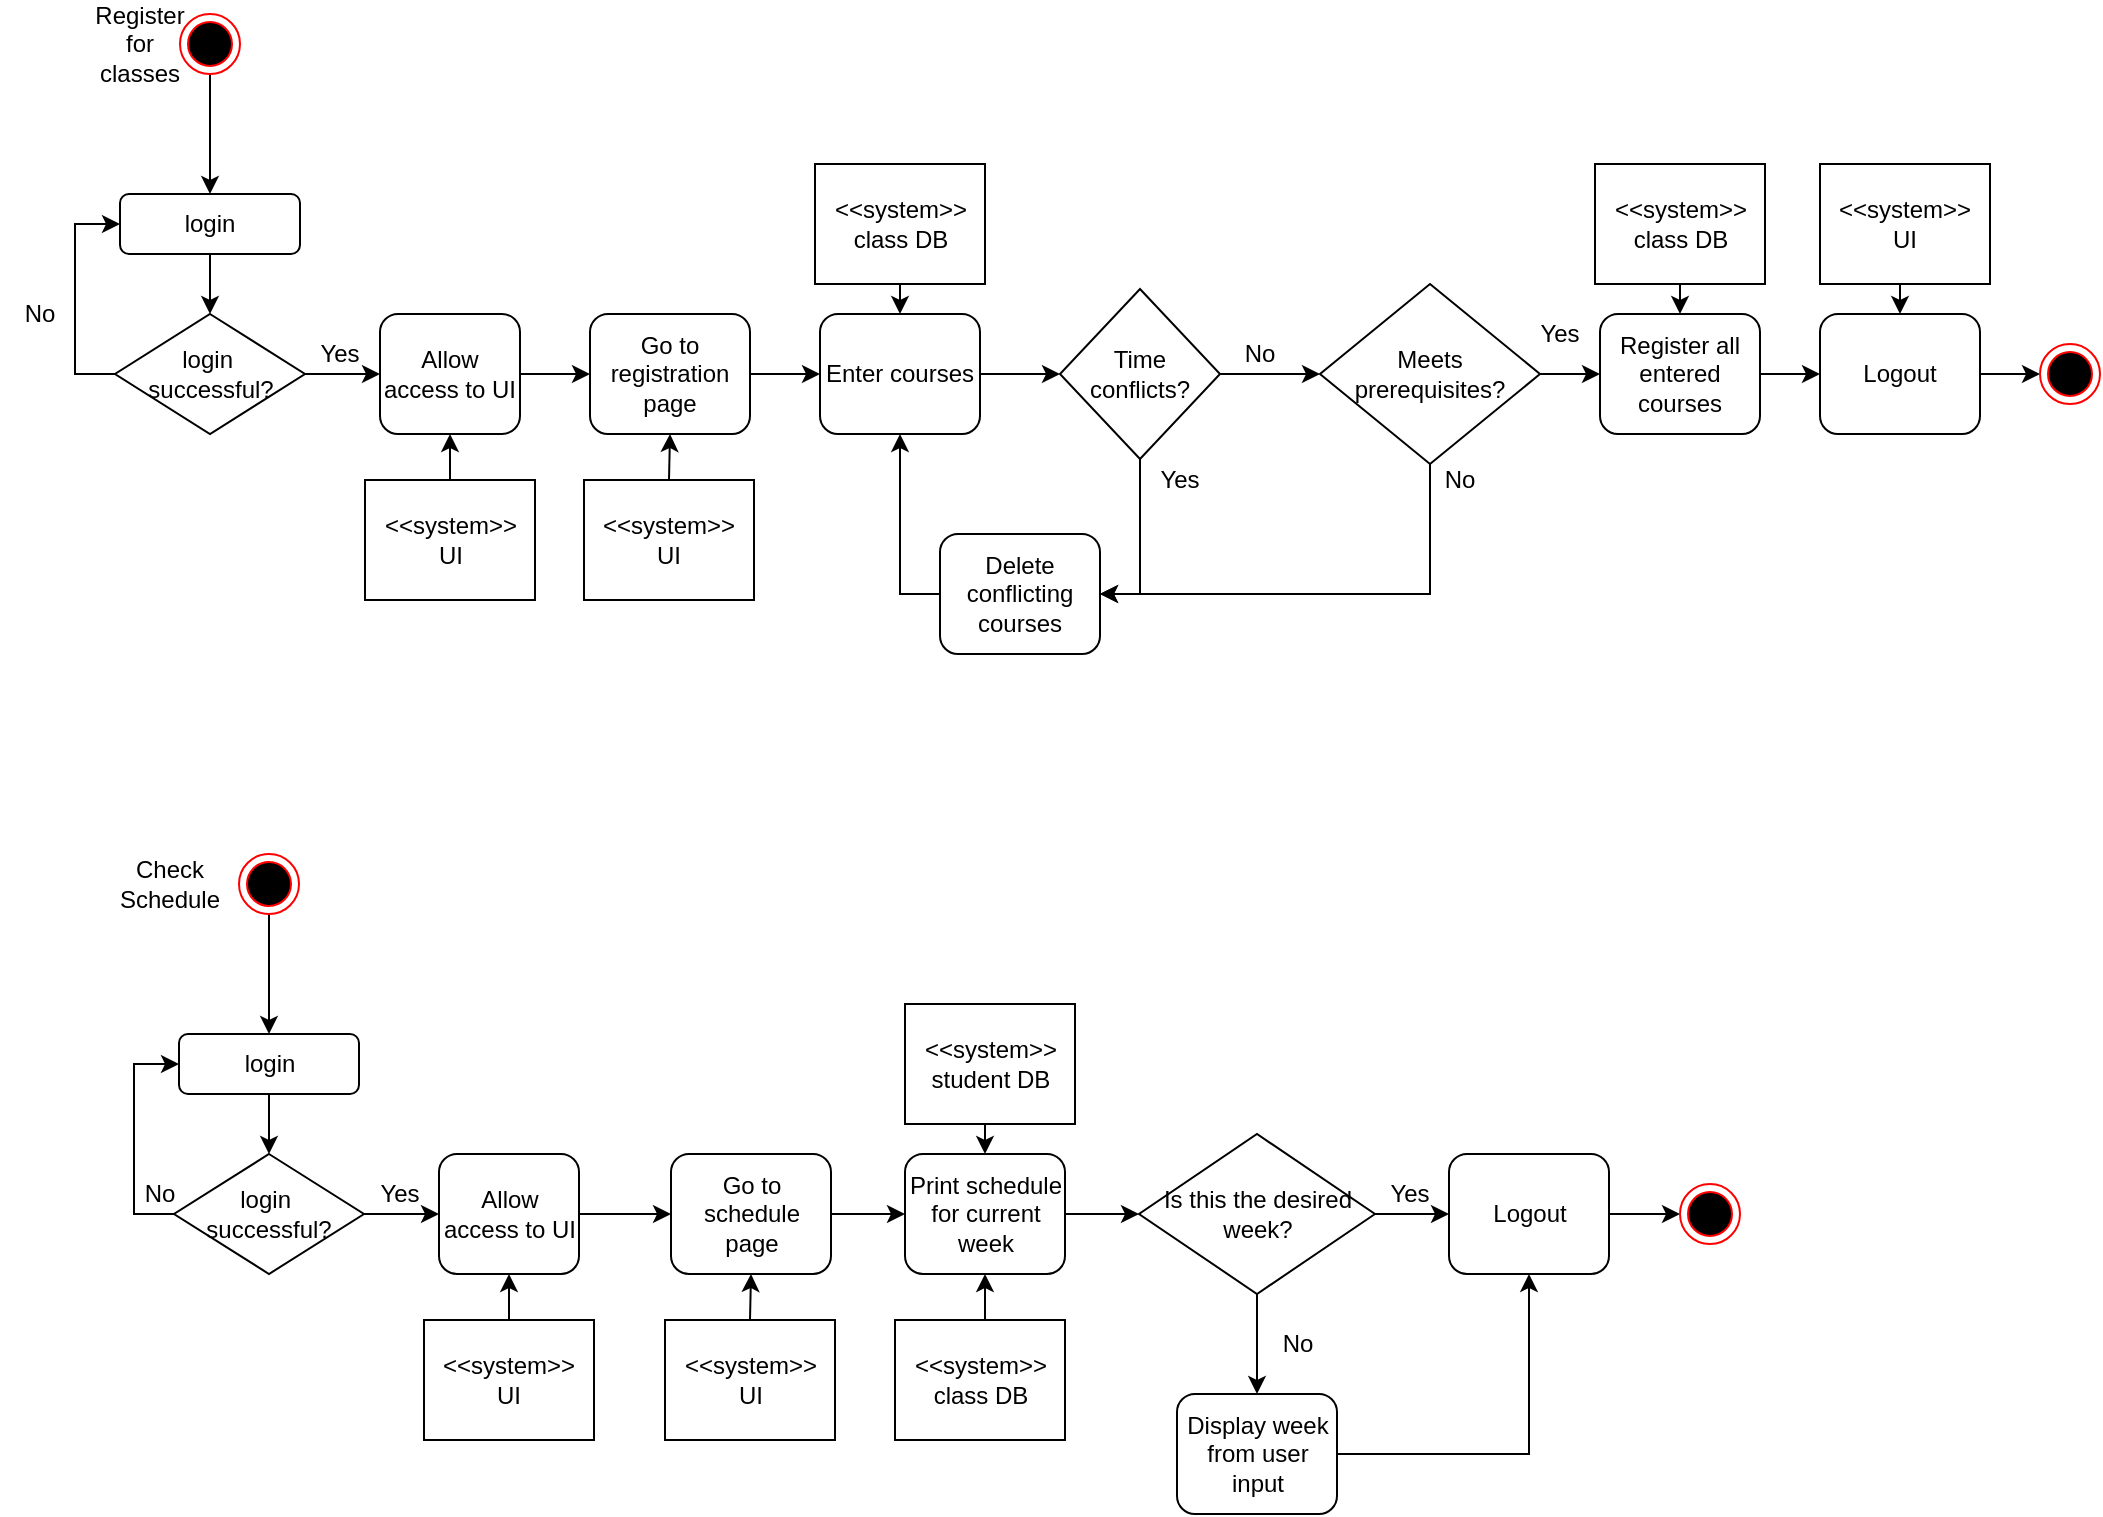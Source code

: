 <mxfile version="10.7.7" type="github"><diagram id="tUVxzH9xo8SUmnIaXhfJ" name="Page-1"><mxGraphModel dx="1250" dy="588" grid="1" gridSize="10" guides="1" tooltips="1" connect="1" arrows="1" fold="1" page="1" pageScale="1" pageWidth="850" pageHeight="1100" math="0" shadow="0"><root><mxCell id="0"/><mxCell id="1" parent="0"/><mxCell id="gaWzlzTsP-ZNbVkbCIk6-3" style="edgeStyle=orthogonalEdgeStyle;rounded=0;orthogonalLoop=1;jettySize=auto;html=1;exitX=0.5;exitY=1;exitDx=0;exitDy=0;" edge="1" parent="1" source="gaWzlzTsP-ZNbVkbCIk6-1" target="gaWzlzTsP-ZNbVkbCIk6-2"><mxGeometry relative="1" as="geometry"/></mxCell><mxCell id="gaWzlzTsP-ZNbVkbCIk6-1" value="" style="ellipse;html=1;shape=endState;fillColor=#000000;strokeColor=#ff0000;" vertex="1" parent="1"><mxGeometry x="180" y="20" width="30" height="30" as="geometry"/></mxCell><mxCell id="gaWzlzTsP-ZNbVkbCIk6-6" style="edgeStyle=orthogonalEdgeStyle;rounded=0;orthogonalLoop=1;jettySize=auto;html=1;exitX=0.5;exitY=1;exitDx=0;exitDy=0;entryX=0.5;entryY=0;entryDx=0;entryDy=0;" edge="1" parent="1" source="gaWzlzTsP-ZNbVkbCIk6-2" target="gaWzlzTsP-ZNbVkbCIk6-4"><mxGeometry relative="1" as="geometry"/></mxCell><mxCell id="gaWzlzTsP-ZNbVkbCIk6-2" value="login" style="rounded=1;whiteSpace=wrap;html=1;" vertex="1" parent="1"><mxGeometry x="150" y="110" width="90" height="30" as="geometry"/></mxCell><mxCell id="gaWzlzTsP-ZNbVkbCIk6-8" style="edgeStyle=orthogonalEdgeStyle;rounded=0;orthogonalLoop=1;jettySize=auto;html=1;exitX=0;exitY=0.5;exitDx=0;exitDy=0;entryX=0;entryY=0.5;entryDx=0;entryDy=0;" edge="1" parent="1" source="gaWzlzTsP-ZNbVkbCIk6-4" target="gaWzlzTsP-ZNbVkbCIk6-2"><mxGeometry relative="1" as="geometry"/></mxCell><mxCell id="gaWzlzTsP-ZNbVkbCIk6-12" style="edgeStyle=orthogonalEdgeStyle;rounded=0;orthogonalLoop=1;jettySize=auto;html=1;exitX=1;exitY=0.5;exitDx=0;exitDy=0;entryX=0;entryY=0.5;entryDx=0;entryDy=0;" edge="1" parent="1" source="gaWzlzTsP-ZNbVkbCIk6-4" target="gaWzlzTsP-ZNbVkbCIk6-10"><mxGeometry relative="1" as="geometry"/></mxCell><mxCell id="gaWzlzTsP-ZNbVkbCIk6-4" value="login&amp;nbsp;&lt;br&gt;successful?&lt;br&gt;" style="rhombus;whiteSpace=wrap;html=1;" vertex="1" parent="1"><mxGeometry x="147.5" y="170" width="95" height="60" as="geometry"/></mxCell><mxCell id="gaWzlzTsP-ZNbVkbCIk6-9" value="No" style="text;html=1;strokeColor=none;fillColor=none;align=center;verticalAlign=middle;whiteSpace=wrap;rounded=0;" vertex="1" parent="1"><mxGeometry x="90" y="160" width="40" height="20" as="geometry"/></mxCell><mxCell id="gaWzlzTsP-ZNbVkbCIk6-14" style="edgeStyle=orthogonalEdgeStyle;rounded=0;orthogonalLoop=1;jettySize=auto;html=1;exitX=1;exitY=0.5;exitDx=0;exitDy=0;entryX=0;entryY=0.5;entryDx=0;entryDy=0;" edge="1" parent="1" source="gaWzlzTsP-ZNbVkbCIk6-10" target="gaWzlzTsP-ZNbVkbCIk6-13"><mxGeometry relative="1" as="geometry"/></mxCell><mxCell id="gaWzlzTsP-ZNbVkbCIk6-10" value="Allow access to UI" style="rounded=1;whiteSpace=wrap;html=1;" vertex="1" parent="1"><mxGeometry x="280" y="170" width="70" height="60" as="geometry"/></mxCell><mxCell id="gaWzlzTsP-ZNbVkbCIk6-11" value="Register for classes" style="text;html=1;strokeColor=none;fillColor=none;align=center;verticalAlign=middle;whiteSpace=wrap;rounded=0;" vertex="1" parent="1"><mxGeometry x="140" y="25" width="40" height="20" as="geometry"/></mxCell><mxCell id="gaWzlzTsP-ZNbVkbCIk6-17" style="edgeStyle=orthogonalEdgeStyle;rounded=0;orthogonalLoop=1;jettySize=auto;html=1;exitX=1;exitY=0.5;exitDx=0;exitDy=0;entryX=0;entryY=0.5;entryDx=0;entryDy=0;" edge="1" parent="1" source="gaWzlzTsP-ZNbVkbCIk6-13" target="gaWzlzTsP-ZNbVkbCIk6-16"><mxGeometry relative="1" as="geometry"/></mxCell><mxCell id="gaWzlzTsP-ZNbVkbCIk6-13" value="Go to registration page" style="rounded=1;whiteSpace=wrap;html=1;" vertex="1" parent="1"><mxGeometry x="385" y="170" width="80" height="60" as="geometry"/></mxCell><mxCell id="gaWzlzTsP-ZNbVkbCIk6-19" style="edgeStyle=orthogonalEdgeStyle;rounded=0;orthogonalLoop=1;jettySize=auto;html=1;exitX=1;exitY=0.5;exitDx=0;exitDy=0;entryX=0;entryY=0.5;entryDx=0;entryDy=0;" edge="1" parent="1" source="gaWzlzTsP-ZNbVkbCIk6-16" target="gaWzlzTsP-ZNbVkbCIk6-18"><mxGeometry relative="1" as="geometry"/></mxCell><mxCell id="gaWzlzTsP-ZNbVkbCIk6-16" value="Enter courses" style="rounded=1;whiteSpace=wrap;html=1;" vertex="1" parent="1"><mxGeometry x="500" y="170" width="80" height="60" as="geometry"/></mxCell><mxCell id="gaWzlzTsP-ZNbVkbCIk6-24" style="edgeStyle=orthogonalEdgeStyle;rounded=0;orthogonalLoop=1;jettySize=auto;html=1;exitX=0.5;exitY=1;exitDx=0;exitDy=0;entryX=1;entryY=0.5;entryDx=0;entryDy=0;" edge="1" parent="1" source="gaWzlzTsP-ZNbVkbCIk6-18" target="gaWzlzTsP-ZNbVkbCIk6-23"><mxGeometry relative="1" as="geometry"/></mxCell><mxCell id="gaWzlzTsP-ZNbVkbCIk6-28" style="edgeStyle=orthogonalEdgeStyle;rounded=0;orthogonalLoop=1;jettySize=auto;html=1;exitX=1;exitY=0.5;exitDx=0;exitDy=0;entryX=0;entryY=0.5;entryDx=0;entryDy=0;" edge="1" parent="1" source="gaWzlzTsP-ZNbVkbCIk6-18" target="gaWzlzTsP-ZNbVkbCIk6-27"><mxGeometry relative="1" as="geometry"/></mxCell><mxCell id="gaWzlzTsP-ZNbVkbCIk6-18" value="Time conflicts?" style="rhombus;whiteSpace=wrap;html=1;" vertex="1" parent="1"><mxGeometry x="620" y="157.5" width="80" height="85" as="geometry"/></mxCell><mxCell id="gaWzlzTsP-ZNbVkbCIk6-21" value="Yes" style="text;html=1;strokeColor=none;fillColor=none;align=center;verticalAlign=middle;whiteSpace=wrap;rounded=0;" vertex="1" parent="1"><mxGeometry x="660" y="242.5" width="40" height="20" as="geometry"/></mxCell><mxCell id="gaWzlzTsP-ZNbVkbCIk6-25" style="edgeStyle=orthogonalEdgeStyle;rounded=0;orthogonalLoop=1;jettySize=auto;html=1;exitX=0;exitY=0.5;exitDx=0;exitDy=0;entryX=0.5;entryY=1;entryDx=0;entryDy=0;" edge="1" parent="1" source="gaWzlzTsP-ZNbVkbCIk6-23" target="gaWzlzTsP-ZNbVkbCIk6-16"><mxGeometry relative="1" as="geometry"/></mxCell><mxCell id="gaWzlzTsP-ZNbVkbCIk6-23" value="Delete conflicting courses" style="rounded=1;whiteSpace=wrap;html=1;" vertex="1" parent="1"><mxGeometry x="560" y="280" width="80" height="60" as="geometry"/></mxCell><mxCell id="gaWzlzTsP-ZNbVkbCIk6-30" style="edgeStyle=orthogonalEdgeStyle;rounded=0;orthogonalLoop=1;jettySize=auto;html=1;exitX=0.5;exitY=1;exitDx=0;exitDy=0;entryX=1;entryY=0.5;entryDx=0;entryDy=0;" edge="1" parent="1" source="gaWzlzTsP-ZNbVkbCIk6-27" target="gaWzlzTsP-ZNbVkbCIk6-23"><mxGeometry relative="1" as="geometry"/></mxCell><mxCell id="gaWzlzTsP-ZNbVkbCIk6-35" style="edgeStyle=orthogonalEdgeStyle;rounded=0;orthogonalLoop=1;jettySize=auto;html=1;exitX=1;exitY=0.5;exitDx=0;exitDy=0;entryX=0;entryY=0.5;entryDx=0;entryDy=0;" edge="1" parent="1" source="gaWzlzTsP-ZNbVkbCIk6-27" target="gaWzlzTsP-ZNbVkbCIk6-34"><mxGeometry relative="1" as="geometry"/></mxCell><mxCell id="gaWzlzTsP-ZNbVkbCIk6-27" value="Meets prerequisites?" style="rhombus;whiteSpace=wrap;html=1;" vertex="1" parent="1"><mxGeometry x="750" y="155" width="110" height="90" as="geometry"/></mxCell><mxCell id="gaWzlzTsP-ZNbVkbCIk6-29" value="No" style="text;html=1;strokeColor=none;fillColor=none;align=center;verticalAlign=middle;whiteSpace=wrap;rounded=0;" vertex="1" parent="1"><mxGeometry x="700" y="180" width="40" height="20" as="geometry"/></mxCell><mxCell id="gaWzlzTsP-ZNbVkbCIk6-31" value="No" style="text;html=1;strokeColor=none;fillColor=none;align=center;verticalAlign=middle;whiteSpace=wrap;rounded=0;" vertex="1" parent="1"><mxGeometry x="800" y="242.5" width="40" height="20" as="geometry"/></mxCell><mxCell id="gaWzlzTsP-ZNbVkbCIk6-37" style="edgeStyle=orthogonalEdgeStyle;rounded=0;orthogonalLoop=1;jettySize=auto;html=1;exitX=1;exitY=0.5;exitDx=0;exitDy=0;entryX=0;entryY=0.5;entryDx=0;entryDy=0;" edge="1" parent="1" source="gaWzlzTsP-ZNbVkbCIk6-34" target="gaWzlzTsP-ZNbVkbCIk6-36"><mxGeometry relative="1" as="geometry"/></mxCell><mxCell id="gaWzlzTsP-ZNbVkbCIk6-34" value="Register all entered courses" style="rounded=1;whiteSpace=wrap;html=1;" vertex="1" parent="1"><mxGeometry x="890" y="170" width="80" height="60" as="geometry"/></mxCell><mxCell id="gaWzlzTsP-ZNbVkbCIk6-40" style="edgeStyle=orthogonalEdgeStyle;rounded=0;orthogonalLoop=1;jettySize=auto;html=1;exitX=1;exitY=0.5;exitDx=0;exitDy=0;entryX=0;entryY=0.5;entryDx=0;entryDy=0;" edge="1" parent="1" source="gaWzlzTsP-ZNbVkbCIk6-36" target="gaWzlzTsP-ZNbVkbCIk6-39"><mxGeometry relative="1" as="geometry"/></mxCell><mxCell id="gaWzlzTsP-ZNbVkbCIk6-36" value="Logout" style="rounded=1;whiteSpace=wrap;html=1;" vertex="1" parent="1"><mxGeometry x="1000" y="170" width="80" height="60" as="geometry"/></mxCell><mxCell id="gaWzlzTsP-ZNbVkbCIk6-38" value="Yes" style="text;html=1;strokeColor=none;fillColor=none;align=center;verticalAlign=middle;whiteSpace=wrap;rounded=0;" vertex="1" parent="1"><mxGeometry x="850" y="170" width="40" height="20" as="geometry"/></mxCell><mxCell id="gaWzlzTsP-ZNbVkbCIk6-39" value="" style="ellipse;html=1;shape=endState;fillColor=#000000;strokeColor=#ff0000;" vertex="1" parent="1"><mxGeometry x="1110" y="185" width="30" height="30" as="geometry"/></mxCell><mxCell id="gaWzlzTsP-ZNbVkbCIk6-42" style="edgeStyle=orthogonalEdgeStyle;rounded=0;orthogonalLoop=1;jettySize=auto;html=1;exitX=0.5;exitY=0;exitDx=0;exitDy=0;entryX=0.5;entryY=1;entryDx=0;entryDy=0;" edge="1" parent="1" source="gaWzlzTsP-ZNbVkbCIk6-41" target="gaWzlzTsP-ZNbVkbCIk6-10"><mxGeometry relative="1" as="geometry"/></mxCell><mxCell id="gaWzlzTsP-ZNbVkbCIk6-41" value="&amp;lt;&amp;lt;system&amp;gt;&amp;gt;&lt;br&gt;UI&lt;br&gt;" style="rounded=0;whiteSpace=wrap;html=1;" vertex="1" parent="1"><mxGeometry x="272.5" y="253" width="85" height="60" as="geometry"/></mxCell><mxCell id="gaWzlzTsP-ZNbVkbCIk6-45" style="edgeStyle=orthogonalEdgeStyle;rounded=0;orthogonalLoop=1;jettySize=auto;html=1;exitX=0.5;exitY=0;exitDx=0;exitDy=0;entryX=0.5;entryY=1;entryDx=0;entryDy=0;" edge="1" parent="1" source="gaWzlzTsP-ZNbVkbCIk6-43" target="gaWzlzTsP-ZNbVkbCIk6-13"><mxGeometry relative="1" as="geometry"/></mxCell><mxCell id="gaWzlzTsP-ZNbVkbCIk6-43" value="&amp;lt;&amp;lt;system&amp;gt;&amp;gt;&lt;br&gt;UI&lt;br&gt;" style="rounded=0;whiteSpace=wrap;html=1;" vertex="1" parent="1"><mxGeometry x="382" y="253" width="85" height="60" as="geometry"/></mxCell><mxCell id="gaWzlzTsP-ZNbVkbCIk6-47" style="edgeStyle=orthogonalEdgeStyle;rounded=0;orthogonalLoop=1;jettySize=auto;html=1;exitX=0.5;exitY=1;exitDx=0;exitDy=0;entryX=0.5;entryY=0;entryDx=0;entryDy=0;" edge="1" parent="1" source="gaWzlzTsP-ZNbVkbCIk6-46" target="gaWzlzTsP-ZNbVkbCIk6-16"><mxGeometry relative="1" as="geometry"/></mxCell><mxCell id="gaWzlzTsP-ZNbVkbCIk6-46" value="&amp;lt;&amp;lt;system&amp;gt;&amp;gt;&lt;br&gt;class DB&lt;br&gt;" style="rounded=0;whiteSpace=wrap;html=1;" vertex="1" parent="1"><mxGeometry x="497.5" y="95" width="85" height="60" as="geometry"/></mxCell><mxCell id="gaWzlzTsP-ZNbVkbCIk6-51" style="edgeStyle=orthogonalEdgeStyle;rounded=0;orthogonalLoop=1;jettySize=auto;html=1;exitX=0.5;exitY=1;exitDx=0;exitDy=0;entryX=0.5;entryY=0;entryDx=0;entryDy=0;" edge="1" parent="1" source="gaWzlzTsP-ZNbVkbCIk6-48" target="gaWzlzTsP-ZNbVkbCIk6-34"><mxGeometry relative="1" as="geometry"/></mxCell><mxCell id="gaWzlzTsP-ZNbVkbCIk6-48" value="&amp;lt;&amp;lt;system&amp;gt;&amp;gt;&lt;br&gt;class DB&lt;br&gt;" style="rounded=0;whiteSpace=wrap;html=1;" vertex="1" parent="1"><mxGeometry x="887.5" y="95" width="85" height="60" as="geometry"/></mxCell><mxCell id="gaWzlzTsP-ZNbVkbCIk6-53" style="edgeStyle=orthogonalEdgeStyle;rounded=0;orthogonalLoop=1;jettySize=auto;html=1;exitX=0.5;exitY=1;exitDx=0;exitDy=0;entryX=0.5;entryY=0;entryDx=0;entryDy=0;" edge="1" parent="1" source="gaWzlzTsP-ZNbVkbCIk6-52" target="gaWzlzTsP-ZNbVkbCIk6-36"><mxGeometry relative="1" as="geometry"/></mxCell><mxCell id="gaWzlzTsP-ZNbVkbCIk6-52" value="&amp;lt;&amp;lt;system&amp;gt;&amp;gt;&lt;br&gt;UI&lt;br&gt;" style="rounded=0;whiteSpace=wrap;html=1;" vertex="1" parent="1"><mxGeometry x="1000" y="95" width="85" height="60" as="geometry"/></mxCell><mxCell id="gaWzlzTsP-ZNbVkbCIk6-55" value="Check Schedule" style="text;html=1;strokeColor=none;fillColor=none;align=center;verticalAlign=middle;whiteSpace=wrap;rounded=0;" vertex="1" parent="1"><mxGeometry x="155" y="445" width="40" height="20" as="geometry"/></mxCell><mxCell id="gaWzlzTsP-ZNbVkbCIk6-58" style="edgeStyle=orthogonalEdgeStyle;rounded=0;orthogonalLoop=1;jettySize=auto;html=1;exitX=0.5;exitY=1;exitDx=0;exitDy=0;" edge="1" parent="1" source="gaWzlzTsP-ZNbVkbCIk6-59" target="gaWzlzTsP-ZNbVkbCIk6-61"><mxGeometry relative="1" as="geometry"/></mxCell><mxCell id="gaWzlzTsP-ZNbVkbCIk6-59" value="" style="ellipse;html=1;shape=endState;fillColor=#000000;strokeColor=#ff0000;" vertex="1" parent="1"><mxGeometry x="209.5" y="440" width="30" height="30" as="geometry"/></mxCell><mxCell id="gaWzlzTsP-ZNbVkbCIk6-60" style="edgeStyle=orthogonalEdgeStyle;rounded=0;orthogonalLoop=1;jettySize=auto;html=1;exitX=0.5;exitY=1;exitDx=0;exitDy=0;entryX=0.5;entryY=0;entryDx=0;entryDy=0;" edge="1" parent="1" source="gaWzlzTsP-ZNbVkbCIk6-61" target="gaWzlzTsP-ZNbVkbCIk6-64"><mxGeometry relative="1" as="geometry"/></mxCell><mxCell id="gaWzlzTsP-ZNbVkbCIk6-61" value="login" style="rounded=1;whiteSpace=wrap;html=1;" vertex="1" parent="1"><mxGeometry x="179.5" y="530" width="90" height="30" as="geometry"/></mxCell><mxCell id="gaWzlzTsP-ZNbVkbCIk6-62" style="edgeStyle=orthogonalEdgeStyle;rounded=0;orthogonalLoop=1;jettySize=auto;html=1;exitX=0;exitY=0.5;exitDx=0;exitDy=0;entryX=0;entryY=0.5;entryDx=0;entryDy=0;" edge="1" parent="1" source="gaWzlzTsP-ZNbVkbCIk6-64" target="gaWzlzTsP-ZNbVkbCIk6-61"><mxGeometry relative="1" as="geometry"/></mxCell><mxCell id="gaWzlzTsP-ZNbVkbCIk6-63" style="edgeStyle=orthogonalEdgeStyle;rounded=0;orthogonalLoop=1;jettySize=auto;html=1;exitX=1;exitY=0.5;exitDx=0;exitDy=0;entryX=0;entryY=0.5;entryDx=0;entryDy=0;" edge="1" parent="1" source="gaWzlzTsP-ZNbVkbCIk6-64" target="gaWzlzTsP-ZNbVkbCIk6-65"><mxGeometry relative="1" as="geometry"/></mxCell><mxCell id="gaWzlzTsP-ZNbVkbCIk6-64" value="login&amp;nbsp;&lt;br&gt;successful?&lt;br&gt;" style="rhombus;whiteSpace=wrap;html=1;" vertex="1" parent="1"><mxGeometry x="177" y="590" width="95" height="60" as="geometry"/></mxCell><mxCell id="gaWzlzTsP-ZNbVkbCIk6-75" style="edgeStyle=orthogonalEdgeStyle;rounded=0;orthogonalLoop=1;jettySize=auto;html=1;exitX=1;exitY=0.5;exitDx=0;exitDy=0;entryX=0;entryY=0.5;entryDx=0;entryDy=0;" edge="1" parent="1" source="gaWzlzTsP-ZNbVkbCIk6-65" target="gaWzlzTsP-ZNbVkbCIk6-72"><mxGeometry relative="1" as="geometry"/></mxCell><mxCell id="gaWzlzTsP-ZNbVkbCIk6-65" value="Allow access to UI" style="rounded=1;whiteSpace=wrap;html=1;" vertex="1" parent="1"><mxGeometry x="309.5" y="590" width="70" height="60" as="geometry"/></mxCell><mxCell id="gaWzlzTsP-ZNbVkbCIk6-67" style="edgeStyle=orthogonalEdgeStyle;rounded=0;orthogonalLoop=1;jettySize=auto;html=1;exitX=0.5;exitY=0;exitDx=0;exitDy=0;entryX=0.5;entryY=1;entryDx=0;entryDy=0;" edge="1" parent="1" source="gaWzlzTsP-ZNbVkbCIk6-68" target="gaWzlzTsP-ZNbVkbCIk6-65"><mxGeometry relative="1" as="geometry"/></mxCell><mxCell id="gaWzlzTsP-ZNbVkbCIk6-68" value="&amp;lt;&amp;lt;system&amp;gt;&amp;gt;&lt;br&gt;UI&lt;br&gt;" style="rounded=0;whiteSpace=wrap;html=1;" vertex="1" parent="1"><mxGeometry x="302" y="673" width="85" height="60" as="geometry"/></mxCell><mxCell id="gaWzlzTsP-ZNbVkbCIk6-69" value="Yes" style="text;html=1;strokeColor=none;fillColor=none;align=center;verticalAlign=middle;whiteSpace=wrap;rounded=0;" vertex="1" parent="1"><mxGeometry x="239.5" y="180" width="40" height="20" as="geometry"/></mxCell><mxCell id="gaWzlzTsP-ZNbVkbCIk6-70" value="Yes" style="text;html=1;strokeColor=none;fillColor=none;align=center;verticalAlign=middle;whiteSpace=wrap;rounded=0;" vertex="1" parent="1"><mxGeometry x="269.5" y="600" width="40" height="20" as="geometry"/></mxCell><mxCell id="gaWzlzTsP-ZNbVkbCIk6-71" value="No" style="text;html=1;strokeColor=none;fillColor=none;align=center;verticalAlign=middle;whiteSpace=wrap;rounded=0;" vertex="1" parent="1"><mxGeometry x="150" y="600" width="40" height="20" as="geometry"/></mxCell><mxCell id="gaWzlzTsP-ZNbVkbCIk6-81" style="edgeStyle=orthogonalEdgeStyle;rounded=0;orthogonalLoop=1;jettySize=auto;html=1;exitX=1;exitY=0.5;exitDx=0;exitDy=0;entryX=0;entryY=0.5;entryDx=0;entryDy=0;" edge="1" parent="1" source="gaWzlzTsP-ZNbVkbCIk6-72" target="gaWzlzTsP-ZNbVkbCIk6-80"><mxGeometry relative="1" as="geometry"/></mxCell><mxCell id="gaWzlzTsP-ZNbVkbCIk6-72" value="Go to schedule page" style="rounded=1;whiteSpace=wrap;html=1;" vertex="1" parent="1"><mxGeometry x="425.5" y="590" width="80" height="60" as="geometry"/></mxCell><mxCell id="gaWzlzTsP-ZNbVkbCIk6-73" style="edgeStyle=orthogonalEdgeStyle;rounded=0;orthogonalLoop=1;jettySize=auto;html=1;exitX=0.5;exitY=0;exitDx=0;exitDy=0;entryX=0.5;entryY=1;entryDx=0;entryDy=0;" edge="1" parent="1" source="gaWzlzTsP-ZNbVkbCIk6-74" target="gaWzlzTsP-ZNbVkbCIk6-72"><mxGeometry relative="1" as="geometry"/></mxCell><mxCell id="gaWzlzTsP-ZNbVkbCIk6-74" value="&amp;lt;&amp;lt;system&amp;gt;&amp;gt;&lt;br&gt;UI&lt;br&gt;" style="rounded=0;whiteSpace=wrap;html=1;" vertex="1" parent="1"><mxGeometry x="422.5" y="673" width="85" height="60" as="geometry"/></mxCell><mxCell id="gaWzlzTsP-ZNbVkbCIk6-87" style="edgeStyle=orthogonalEdgeStyle;rounded=0;orthogonalLoop=1;jettySize=auto;html=1;exitX=1;exitY=0.5;exitDx=0;exitDy=0;entryX=0.5;entryY=1;entryDx=0;entryDy=0;" edge="1" parent="1" source="gaWzlzTsP-ZNbVkbCIk6-80" target="gaWzlzTsP-ZNbVkbCIk6-86"><mxGeometry relative="1" as="geometry"/></mxCell><mxCell id="gaWzlzTsP-ZNbVkbCIk6-80" value="Print schedule for current week" style="rounded=1;whiteSpace=wrap;html=1;" vertex="1" parent="1"><mxGeometry x="542.5" y="590" width="80" height="60" as="geometry"/></mxCell><mxCell id="gaWzlzTsP-ZNbVkbCIk6-85" style="edgeStyle=orthogonalEdgeStyle;rounded=0;orthogonalLoop=1;jettySize=auto;html=1;exitX=0.5;exitY=0;exitDx=0;exitDy=0;entryX=0.5;entryY=1;entryDx=0;entryDy=0;" edge="1" parent="1" source="gaWzlzTsP-ZNbVkbCIk6-82" target="gaWzlzTsP-ZNbVkbCIk6-80"><mxGeometry relative="1" as="geometry"/></mxCell><mxCell id="gaWzlzTsP-ZNbVkbCIk6-82" value="&amp;lt;&amp;lt;system&amp;gt;&amp;gt;&lt;br&gt;class DB&lt;br&gt;" style="rounded=0;whiteSpace=wrap;html=1;" vertex="1" parent="1"><mxGeometry x="537.5" y="673" width="85" height="60" as="geometry"/></mxCell><mxCell id="gaWzlzTsP-ZNbVkbCIk6-84" style="edgeStyle=orthogonalEdgeStyle;rounded=0;orthogonalLoop=1;jettySize=auto;html=1;exitX=0.5;exitY=1;exitDx=0;exitDy=0;entryX=0.5;entryY=0;entryDx=0;entryDy=0;" edge="1" parent="1" source="gaWzlzTsP-ZNbVkbCIk6-83" target="gaWzlzTsP-ZNbVkbCIk6-80"><mxGeometry relative="1" as="geometry"/></mxCell><mxCell id="gaWzlzTsP-ZNbVkbCIk6-83" value="&amp;lt;&amp;lt;system&amp;gt;&amp;gt;&lt;br&gt;student DB&lt;br&gt;" style="rounded=0;whiteSpace=wrap;html=1;" vertex="1" parent="1"><mxGeometry x="542.5" y="515" width="85" height="60" as="geometry"/></mxCell><mxCell id="gaWzlzTsP-ZNbVkbCIk6-91" style="edgeStyle=orthogonalEdgeStyle;rounded=0;orthogonalLoop=1;jettySize=auto;html=1;exitX=1;exitY=0.5;exitDx=0;exitDy=0;entryX=0.5;entryY=0;entryDx=0;entryDy=0;" edge="1" parent="1" source="gaWzlzTsP-ZNbVkbCIk6-86" target="gaWzlzTsP-ZNbVkbCIk6-90"><mxGeometry relative="1" as="geometry"/></mxCell><mxCell id="gaWzlzTsP-ZNbVkbCIk6-93" style="edgeStyle=orthogonalEdgeStyle;rounded=0;orthogonalLoop=1;jettySize=auto;html=1;exitX=0.5;exitY=0;exitDx=0;exitDy=0;entryX=0;entryY=0.5;entryDx=0;entryDy=0;" edge="1" parent="1" source="gaWzlzTsP-ZNbVkbCIk6-86" target="gaWzlzTsP-ZNbVkbCIk6-92"><mxGeometry relative="1" as="geometry"/></mxCell><mxCell id="gaWzlzTsP-ZNbVkbCIk6-86" value="Is this the desired week?" style="rhombus;whiteSpace=wrap;html=1;direction=south;" vertex="1" parent="1"><mxGeometry x="659.5" y="580" width="118" height="80" as="geometry"/></mxCell><mxCell id="gaWzlzTsP-ZNbVkbCIk6-96" style="edgeStyle=orthogonalEdgeStyle;rounded=0;orthogonalLoop=1;jettySize=auto;html=1;exitX=1;exitY=0.5;exitDx=0;exitDy=0;entryX=0.5;entryY=1;entryDx=0;entryDy=0;" edge="1" parent="1" source="gaWzlzTsP-ZNbVkbCIk6-90" target="gaWzlzTsP-ZNbVkbCIk6-92"><mxGeometry relative="1" as="geometry"/></mxCell><mxCell id="gaWzlzTsP-ZNbVkbCIk6-90" value="Display week from user input" style="rounded=1;whiteSpace=wrap;html=1;" vertex="1" parent="1"><mxGeometry x="678.5" y="710" width="80" height="60" as="geometry"/></mxCell><mxCell id="gaWzlzTsP-ZNbVkbCIk6-95" style="edgeStyle=orthogonalEdgeStyle;rounded=0;orthogonalLoop=1;jettySize=auto;html=1;exitX=1;exitY=0.5;exitDx=0;exitDy=0;entryX=0;entryY=0.5;entryDx=0;entryDy=0;" edge="1" parent="1" source="gaWzlzTsP-ZNbVkbCIk6-92" target="gaWzlzTsP-ZNbVkbCIk6-94"><mxGeometry relative="1" as="geometry"/></mxCell><mxCell id="gaWzlzTsP-ZNbVkbCIk6-92" value="Logout" style="rounded=1;whiteSpace=wrap;html=1;" vertex="1" parent="1"><mxGeometry x="814.5" y="590" width="80" height="60" as="geometry"/></mxCell><mxCell id="gaWzlzTsP-ZNbVkbCIk6-94" value="" style="ellipse;html=1;shape=endState;fillColor=#000000;strokeColor=#ff0000;" vertex="1" parent="1"><mxGeometry x="930" y="605" width="30" height="30" as="geometry"/></mxCell><mxCell id="gaWzlzTsP-ZNbVkbCIk6-97" value="Yes" style="text;html=1;strokeColor=none;fillColor=none;align=center;verticalAlign=middle;whiteSpace=wrap;rounded=0;" vertex="1" parent="1"><mxGeometry x="774.5" y="600" width="40" height="20" as="geometry"/></mxCell><mxCell id="gaWzlzTsP-ZNbVkbCIk6-98" value="No" style="text;html=1;strokeColor=none;fillColor=none;align=center;verticalAlign=middle;whiteSpace=wrap;rounded=0;" vertex="1" parent="1"><mxGeometry x="718.5" y="675" width="40" height="20" as="geometry"/></mxCell></root></mxGraphModel></diagram></mxfile>